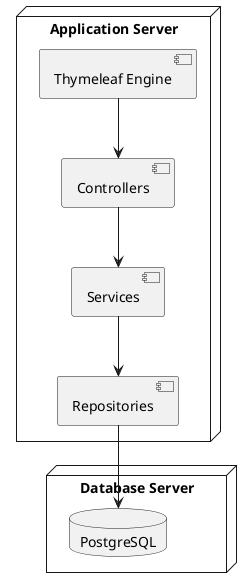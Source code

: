 @startuml
skinparam componentStyle uml2

node "Application Server" {
    component [Thymeleaf Engine] as thymeleaf
    component [Controllers] as ctrl
    component [Services] as svc
    component [Repositories] as repo
}

node "Database Server" {
    database "PostgreSQL" as postgres
}

thymeleaf --> ctrl
ctrl --> svc
svc --> repo
repo --> postgres
@enduml
